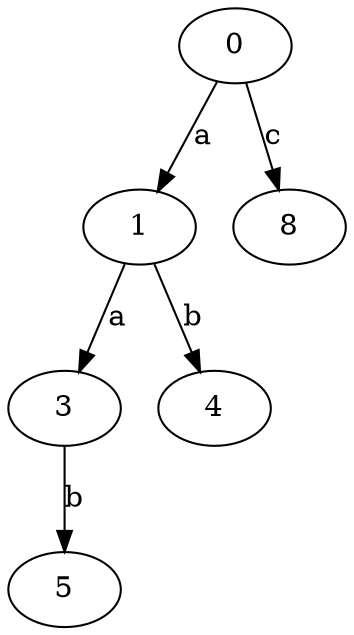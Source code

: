 strict digraph  {
1;
3;
4;
5;
0;
8;
1 -> 3  [label=a];
1 -> 4  [label=b];
3 -> 5  [label=b];
0 -> 1  [label=a];
0 -> 8  [label=c];
}
